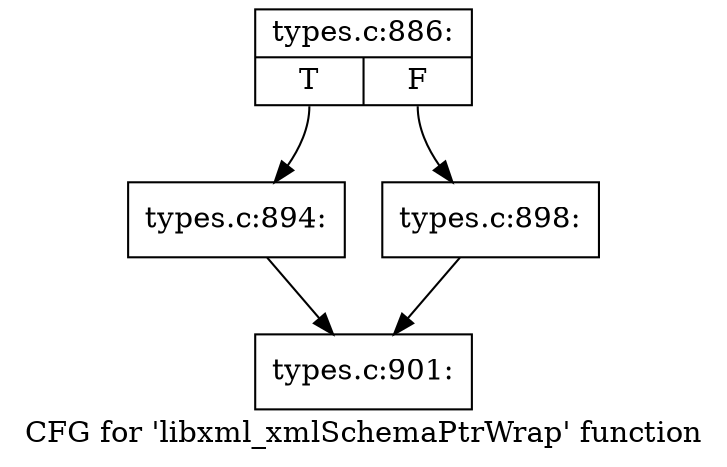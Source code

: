 digraph "CFG for 'libxml_xmlSchemaPtrWrap' function" {
	label="CFG for 'libxml_xmlSchemaPtrWrap' function";

	Node0x4364e10 [shape=record,label="{types.c:886:|{<s0>T|<s1>F}}"];
	Node0x4364e10:s0 -> Node0x4402140;
	Node0x4364e10:s1 -> Node0x4402190;
	Node0x4402140 [shape=record,label="{types.c:894:}"];
	Node0x4402140 -> Node0x44007e0;
	Node0x4402190 [shape=record,label="{types.c:898:}"];
	Node0x4402190 -> Node0x44007e0;
	Node0x44007e0 [shape=record,label="{types.c:901:}"];
}
